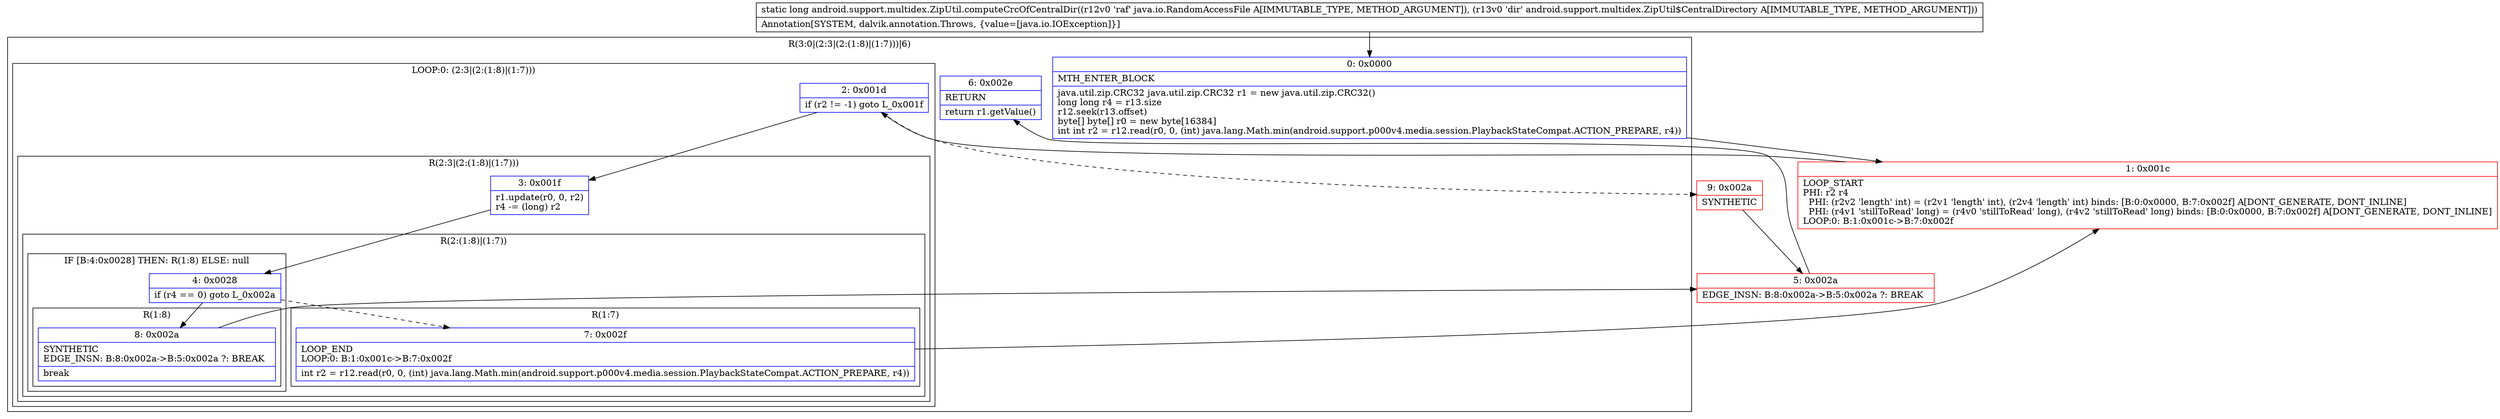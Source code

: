 digraph "CFG forandroid.support.multidex.ZipUtil.computeCrcOfCentralDir(Ljava\/io\/RandomAccessFile;Landroid\/support\/multidex\/ZipUtil$CentralDirectory;)J" {
subgraph cluster_Region_1091319310 {
label = "R(3:0|(2:3|(2:(1:8)|(1:7)))|6)";
node [shape=record,color=blue];
Node_0 [shape=record,label="{0\:\ 0x0000|MTH_ENTER_BLOCK\l|java.util.zip.CRC32 java.util.zip.CRC32 r1 = new java.util.zip.CRC32()\llong long r4 = r13.size\lr12.seek(r13.offset)\lbyte[] byte[] r0 = new byte[16384]\lint int r2 = r12.read(r0, 0, (int) java.lang.Math.min(android.support.p000v4.media.session.PlaybackStateCompat.ACTION_PREPARE, r4))\l}"];
subgraph cluster_LoopRegion_1726387611 {
label = "LOOP:0: (2:3|(2:(1:8)|(1:7)))";
node [shape=record,color=blue];
Node_2 [shape=record,label="{2\:\ 0x001d|if (r2 != \-1) goto L_0x001f\l}"];
subgraph cluster_Region_2020073624 {
label = "R(2:3|(2:(1:8)|(1:7)))";
node [shape=record,color=blue];
Node_3 [shape=record,label="{3\:\ 0x001f|r1.update(r0, 0, r2)\lr4 \-= (long) r2\l}"];
subgraph cluster_Region_338295609 {
label = "R(2:(1:8)|(1:7))";
node [shape=record,color=blue];
subgraph cluster_IfRegion_305860120 {
label = "IF [B:4:0x0028] THEN: R(1:8) ELSE: null";
node [shape=record,color=blue];
Node_4 [shape=record,label="{4\:\ 0x0028|if (r4 == 0) goto L_0x002a\l}"];
subgraph cluster_Region_38881968 {
label = "R(1:8)";
node [shape=record,color=blue];
Node_8 [shape=record,label="{8\:\ 0x002a|SYNTHETIC\lEDGE_INSN: B:8:0x002a\-\>B:5:0x002a ?: BREAK  \l|break\l}"];
}
}
subgraph cluster_Region_1182431004 {
label = "R(1:7)";
node [shape=record,color=blue];
Node_7 [shape=record,label="{7\:\ 0x002f|LOOP_END\lLOOP:0: B:1:0x001c\-\>B:7:0x002f\l|int r2 = r12.read(r0, 0, (int) java.lang.Math.min(android.support.p000v4.media.session.PlaybackStateCompat.ACTION_PREPARE, r4))\l}"];
}
}
}
}
Node_6 [shape=record,label="{6\:\ 0x002e|RETURN\l|return r1.getValue()\l}"];
}
Node_1 [shape=record,color=red,label="{1\:\ 0x001c|LOOP_START\lPHI: r2 r4 \l  PHI: (r2v2 'length' int) = (r2v1 'length' int), (r2v4 'length' int) binds: [B:0:0x0000, B:7:0x002f] A[DONT_GENERATE, DONT_INLINE]\l  PHI: (r4v1 'stillToRead' long) = (r4v0 'stillToRead' long), (r4v2 'stillToRead' long) binds: [B:0:0x0000, B:7:0x002f] A[DONT_GENERATE, DONT_INLINE]\lLOOP:0: B:1:0x001c\-\>B:7:0x002f\l}"];
Node_5 [shape=record,color=red,label="{5\:\ 0x002a|EDGE_INSN: B:8:0x002a\-\>B:5:0x002a ?: BREAK  \l}"];
Node_9 [shape=record,color=red,label="{9\:\ 0x002a|SYNTHETIC\l}"];
MethodNode[shape=record,label="{static long android.support.multidex.ZipUtil.computeCrcOfCentralDir((r12v0 'raf' java.io.RandomAccessFile A[IMMUTABLE_TYPE, METHOD_ARGUMENT]), (r13v0 'dir' android.support.multidex.ZipUtil$CentralDirectory A[IMMUTABLE_TYPE, METHOD_ARGUMENT]))  | Annotation[SYSTEM, dalvik.annotation.Throws, \{value=[java.io.IOException]\}]\l}"];
MethodNode -> Node_0;
Node_0 -> Node_1;
Node_2 -> Node_3;
Node_2 -> Node_9[style=dashed];
Node_3 -> Node_4;
Node_4 -> Node_7[style=dashed];
Node_4 -> Node_8;
Node_8 -> Node_5;
Node_7 -> Node_1;
Node_1 -> Node_2;
Node_5 -> Node_6;
Node_9 -> Node_5;
}

